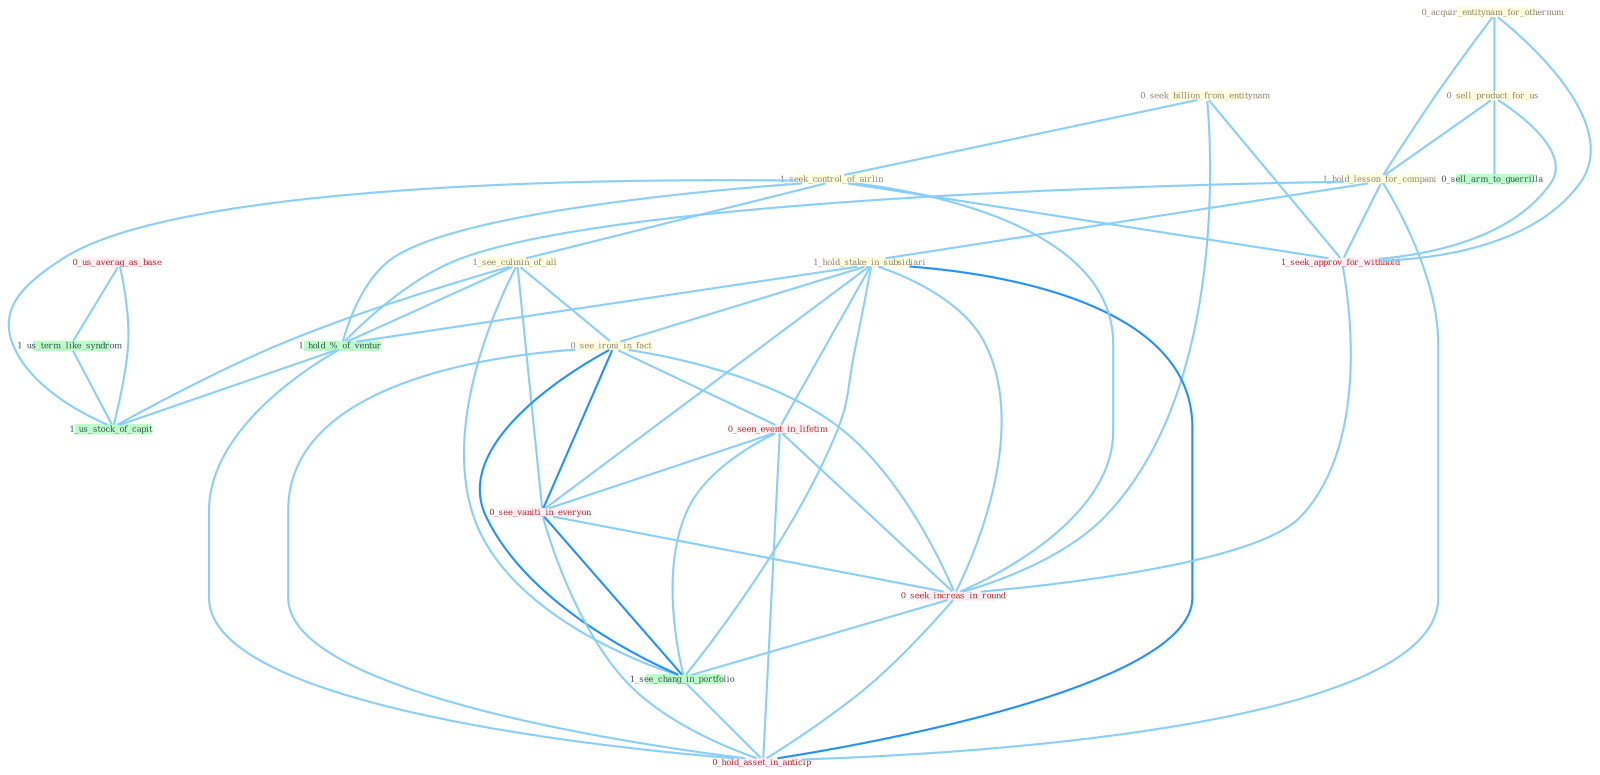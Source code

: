 Graph G{ 
    node
    [shape=polygon,style=filled,width=.5,height=.06,color="#BDFCC9",fixedsize=true,fontsize=4,
    fontcolor="#2f4f4f"];
    {node
    [color="#ffffe0", fontcolor="#8b7d6b"] "0_seek_billion_from_entitynam " "0_acquir_entitynam_for_othernum " "0_sell_product_for_us " "1_hold_lesson_for_compani " "1_hold_stake_in_subsidiari " "1_seek_control_of_airlin " "1_see_culmin_of_all " "0_see_ironi_in_fact "}
{node [color="#fff0f5", fontcolor="#b22222"] "0_seen_event_in_lifetim " "0_us_averag_as_base " "1_seek_approv_for_withhold " "0_see_vaniti_in_everyon " "0_seek_increas_in_round " "0_hold_asset_in_anticip "}
edge [color="#B0E2FF"];

	"0_seek_billion_from_entitynam " -- "1_seek_control_of_airlin " [w="1", color="#87cefa" ];
	"0_seek_billion_from_entitynam " -- "1_seek_approv_for_withhold " [w="1", color="#87cefa" ];
	"0_seek_billion_from_entitynam " -- "0_seek_increas_in_round " [w="1", color="#87cefa" ];
	"0_acquir_entitynam_for_othernum " -- "0_sell_product_for_us " [w="1", color="#87cefa" ];
	"0_acquir_entitynam_for_othernum " -- "1_hold_lesson_for_compani " [w="1", color="#87cefa" ];
	"0_acquir_entitynam_for_othernum " -- "1_seek_approv_for_withhold " [w="1", color="#87cefa" ];
	"0_sell_product_for_us " -- "1_hold_lesson_for_compani " [w="1", color="#87cefa" ];
	"0_sell_product_for_us " -- "1_seek_approv_for_withhold " [w="1", color="#87cefa" ];
	"0_sell_product_for_us " -- "0_sell_arm_to_guerrilla " [w="1", color="#87cefa" ];
	"1_hold_lesson_for_compani " -- "1_hold_stake_in_subsidiari " [w="1", color="#87cefa" ];
	"1_hold_lesson_for_compani " -- "1_seek_approv_for_withhold " [w="1", color="#87cefa" ];
	"1_hold_lesson_for_compani " -- "1_hold_%_of_ventur " [w="1", color="#87cefa" ];
	"1_hold_lesson_for_compani " -- "0_hold_asset_in_anticip " [w="1", color="#87cefa" ];
	"1_hold_stake_in_subsidiari " -- "0_see_ironi_in_fact " [w="1", color="#87cefa" ];
	"1_hold_stake_in_subsidiari " -- "0_seen_event_in_lifetim " [w="1", color="#87cefa" ];
	"1_hold_stake_in_subsidiari " -- "1_hold_%_of_ventur " [w="1", color="#87cefa" ];
	"1_hold_stake_in_subsidiari " -- "0_see_vaniti_in_everyon " [w="1", color="#87cefa" ];
	"1_hold_stake_in_subsidiari " -- "0_seek_increas_in_round " [w="1", color="#87cefa" ];
	"1_hold_stake_in_subsidiari " -- "1_see_chang_in_portfolio " [w="1", color="#87cefa" ];
	"1_hold_stake_in_subsidiari " -- "0_hold_asset_in_anticip " [w="2", color="#1e90ff" , len=0.8];
	"1_seek_control_of_airlin " -- "1_see_culmin_of_all " [w="1", color="#87cefa" ];
	"1_seek_control_of_airlin " -- "1_seek_approv_for_withhold " [w="1", color="#87cefa" ];
	"1_seek_control_of_airlin " -- "1_hold_%_of_ventur " [w="1", color="#87cefa" ];
	"1_seek_control_of_airlin " -- "0_seek_increas_in_round " [w="1", color="#87cefa" ];
	"1_seek_control_of_airlin " -- "1_us_stock_of_capit " [w="1", color="#87cefa" ];
	"1_see_culmin_of_all " -- "0_see_ironi_in_fact " [w="1", color="#87cefa" ];
	"1_see_culmin_of_all " -- "1_hold_%_of_ventur " [w="1", color="#87cefa" ];
	"1_see_culmin_of_all " -- "0_see_vaniti_in_everyon " [w="1", color="#87cefa" ];
	"1_see_culmin_of_all " -- "1_us_stock_of_capit " [w="1", color="#87cefa" ];
	"1_see_culmin_of_all " -- "1_see_chang_in_portfolio " [w="1", color="#87cefa" ];
	"0_see_ironi_in_fact " -- "0_seen_event_in_lifetim " [w="1", color="#87cefa" ];
	"0_see_ironi_in_fact " -- "0_see_vaniti_in_everyon " [w="2", color="#1e90ff" , len=0.8];
	"0_see_ironi_in_fact " -- "0_seek_increas_in_round " [w="1", color="#87cefa" ];
	"0_see_ironi_in_fact " -- "1_see_chang_in_portfolio " [w="2", color="#1e90ff" , len=0.8];
	"0_see_ironi_in_fact " -- "0_hold_asset_in_anticip " [w="1", color="#87cefa" ];
	"0_seen_event_in_lifetim " -- "0_see_vaniti_in_everyon " [w="1", color="#87cefa" ];
	"0_seen_event_in_lifetim " -- "0_seek_increas_in_round " [w="1", color="#87cefa" ];
	"0_seen_event_in_lifetim " -- "1_see_chang_in_portfolio " [w="1", color="#87cefa" ];
	"0_seen_event_in_lifetim " -- "0_hold_asset_in_anticip " [w="1", color="#87cefa" ];
	"0_us_averag_as_base " -- "1_us_term_like_syndrom " [w="1", color="#87cefa" ];
	"0_us_averag_as_base " -- "1_us_stock_of_capit " [w="1", color="#87cefa" ];
	"1_us_term_like_syndrom " -- "1_us_stock_of_capit " [w="1", color="#87cefa" ];
	"1_seek_approv_for_withhold " -- "0_seek_increas_in_round " [w="1", color="#87cefa" ];
	"1_hold_%_of_ventur " -- "1_us_stock_of_capit " [w="1", color="#87cefa" ];
	"1_hold_%_of_ventur " -- "0_hold_asset_in_anticip " [w="1", color="#87cefa" ];
	"0_see_vaniti_in_everyon " -- "0_seek_increas_in_round " [w="1", color="#87cefa" ];
	"0_see_vaniti_in_everyon " -- "1_see_chang_in_portfolio " [w="2", color="#1e90ff" , len=0.8];
	"0_see_vaniti_in_everyon " -- "0_hold_asset_in_anticip " [w="1", color="#87cefa" ];
	"0_seek_increas_in_round " -- "1_see_chang_in_portfolio " [w="1", color="#87cefa" ];
	"0_seek_increas_in_round " -- "0_hold_asset_in_anticip " [w="1", color="#87cefa" ];
	"1_see_chang_in_portfolio " -- "0_hold_asset_in_anticip " [w="1", color="#87cefa" ];
}